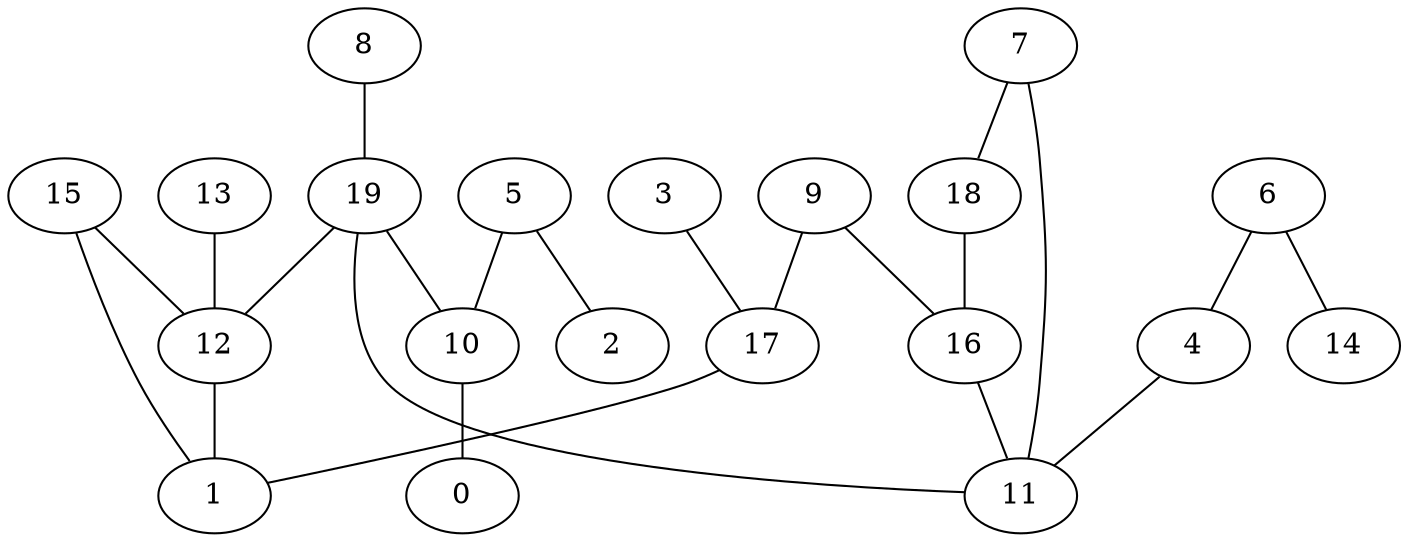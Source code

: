 digraph GG_graph {

subgraph G_graph {
edge [color = black]
"3" -> "17" [dir = none]
"15" -> "1" [dir = none]
"13" -> "12" [dir = none]
"12" -> "1" [dir = none]
"10" -> "0" [dir = none]
"4" -> "11" [dir = none]
"18" -> "16" [dir = none]
"5" -> "2" [dir = none]
"5" -> "10" [dir = none]
"9" -> "17" [dir = none]
"8" -> "19" [dir = none]
"7" -> "18" [dir = none]
"7" -> "11" [dir = none]
"17" -> "1" [dir = none]
"19" -> "11" [dir = none]
"19" -> "10" [dir = none]
"19" -> "12" [dir = none]
"6" -> "14" [dir = none]
"6" -> "4" [dir = none]
"16" -> "11" [dir = none]
"9" -> "16" [dir = none]
"15" -> "12" [dir = none]
}

}
